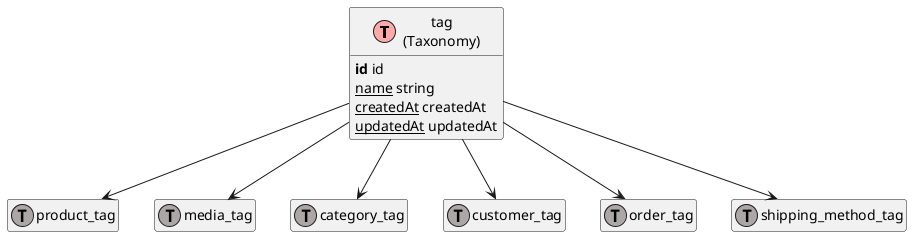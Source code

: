 @startuml
' uncomment the line below if you're using computer with a retina display
' skinparam dpi 300
!define Table(name,desc) class name as "desc" << (T,#FFAAAA) >>
!define ForeignTable(name,desc) class name as "desc" << (T,#ada6a6) >>
!define TranslationTable(name,desc) class name as "desc" << (I,#4286f4) >>
' we use bold for primary key
' green color for unique
' and underscore for not_null
!define primary_key(x) <b>x</b>
!define unique(x) <color:green>x</color>
!define not_null(x) <u>x</u>
' other tags available:
' <i></i>
' <back:COLOR></color>, where color is a color name or html color code
' (#FFAACC)
' see: http://plantuml.com/classes.html#More
hide methods
hide stereotypes
hide empty members
skinparam backgroundColor #FFFFFF

' entities

Table(ShopwareCoreFrameworkTagTagDefinition, "tag\n(Taxonomy)") {
   primary_key(id) id
   not_null(name) string
   not_null(createdAt) createdAt
   not_null(updatedAt) updatedAt
}
ForeignTable(ShopwareCoreContentProductAggregateProductTagProductTagDefinition, "product_tag") {
}
ForeignTable(ShopwareCoreContentMediaAggregateMediaTagMediaTagDefinition, "media_tag") {
}
ForeignTable(ShopwareCoreContentCategoryAggregateCategoryTagCategoryTagDefinition, "category_tag") {
}
ForeignTable(ShopwareCoreCheckoutCustomerAggregateCustomerTagCustomerTagDefinition, "customer_tag") {
}
ForeignTable(ShopwareCoreCheckoutOrderAggregateOrderTagOrderTagDefinition, "order_tag") {
}
ForeignTable(ShopwareCoreCheckoutShippingAggregateShippingMethodTagShippingMethodTagDefinition, "shipping_method_tag") {
}

' relationshipd

ShopwareCoreFrameworkTagTagDefinition --> ShopwareCoreContentProductAggregateProductTagProductTagDefinition
ShopwareCoreFrameworkTagTagDefinition --> ShopwareCoreContentMediaAggregateMediaTagMediaTagDefinition
ShopwareCoreFrameworkTagTagDefinition --> ShopwareCoreContentCategoryAggregateCategoryTagCategoryTagDefinition
ShopwareCoreFrameworkTagTagDefinition --> ShopwareCoreCheckoutCustomerAggregateCustomerTagCustomerTagDefinition
ShopwareCoreFrameworkTagTagDefinition --> ShopwareCoreCheckoutOrderAggregateOrderTagOrderTagDefinition
ShopwareCoreFrameworkTagTagDefinition --> ShopwareCoreCheckoutShippingAggregateShippingMethodTagShippingMethodTagDefinition
@enduml
